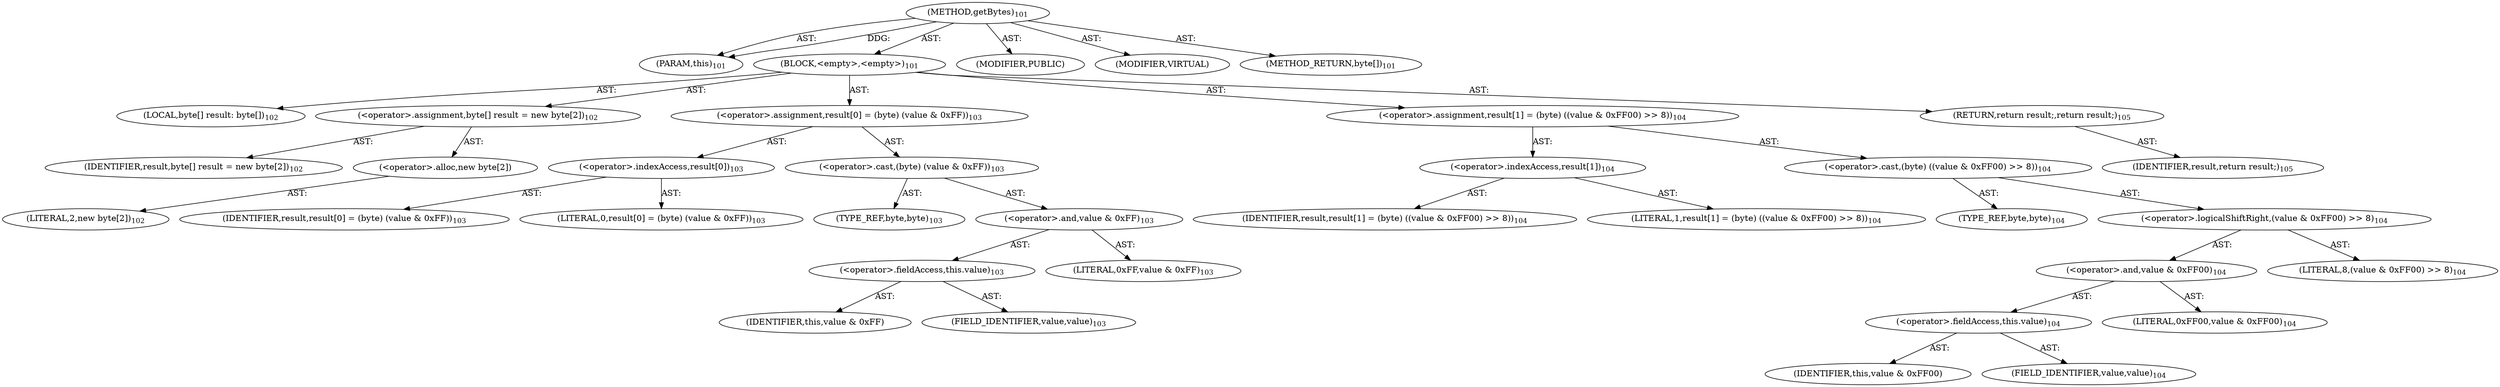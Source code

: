 digraph "getBytes" {  
"111669149699" [label = <(METHOD,getBytes)<SUB>101</SUB>> ]
"115964116999" [label = <(PARAM,this)<SUB>101</SUB>> ]
"25769803779" [label = <(BLOCK,&lt;empty&gt;,&lt;empty&gt;)<SUB>101</SUB>> ]
"94489280512" [label = <(LOCAL,byte[] result: byte[])<SUB>102</SUB>> ]
"30064771085" [label = <(&lt;operator&gt;.assignment,byte[] result = new byte[2])<SUB>102</SUB>> ]
"68719476746" [label = <(IDENTIFIER,result,byte[] result = new byte[2])<SUB>102</SUB>> ]
"30064771086" [label = <(&lt;operator&gt;.alloc,new byte[2])> ]
"90194313221" [label = <(LITERAL,2,new byte[2])<SUB>102</SUB>> ]
"30064771087" [label = <(&lt;operator&gt;.assignment,result[0] = (byte) (value &amp; 0xFF))<SUB>103</SUB>> ]
"30064771088" [label = <(&lt;operator&gt;.indexAccess,result[0])<SUB>103</SUB>> ]
"68719476747" [label = <(IDENTIFIER,result,result[0] = (byte) (value &amp; 0xFF))<SUB>103</SUB>> ]
"90194313222" [label = <(LITERAL,0,result[0] = (byte) (value &amp; 0xFF))<SUB>103</SUB>> ]
"30064771089" [label = <(&lt;operator&gt;.cast,(byte) (value &amp; 0xFF))<SUB>103</SUB>> ]
"180388626432" [label = <(TYPE_REF,byte,byte)<SUB>103</SUB>> ]
"30064771090" [label = <(&lt;operator&gt;.and,value &amp; 0xFF)<SUB>103</SUB>> ]
"30064771091" [label = <(&lt;operator&gt;.fieldAccess,this.value)<SUB>103</SUB>> ]
"68719476748" [label = <(IDENTIFIER,this,value &amp; 0xFF)> ]
"55834574851" [label = <(FIELD_IDENTIFIER,value,value)<SUB>103</SUB>> ]
"90194313223" [label = <(LITERAL,0xFF,value &amp; 0xFF)<SUB>103</SUB>> ]
"30064771092" [label = <(&lt;operator&gt;.assignment,result[1] = (byte) ((value &amp; 0xFF00) &gt;&gt; 8))<SUB>104</SUB>> ]
"30064771093" [label = <(&lt;operator&gt;.indexAccess,result[1])<SUB>104</SUB>> ]
"68719476749" [label = <(IDENTIFIER,result,result[1] = (byte) ((value &amp; 0xFF00) &gt;&gt; 8))<SUB>104</SUB>> ]
"90194313224" [label = <(LITERAL,1,result[1] = (byte) ((value &amp; 0xFF00) &gt;&gt; 8))<SUB>104</SUB>> ]
"30064771094" [label = <(&lt;operator&gt;.cast,(byte) ((value &amp; 0xFF00) &gt;&gt; 8))<SUB>104</SUB>> ]
"180388626433" [label = <(TYPE_REF,byte,byte)<SUB>104</SUB>> ]
"30064771095" [label = <(&lt;operator&gt;.logicalShiftRight,(value &amp; 0xFF00) &gt;&gt; 8)<SUB>104</SUB>> ]
"30064771096" [label = <(&lt;operator&gt;.and,value &amp; 0xFF00)<SUB>104</SUB>> ]
"30064771097" [label = <(&lt;operator&gt;.fieldAccess,this.value)<SUB>104</SUB>> ]
"68719476750" [label = <(IDENTIFIER,this,value &amp; 0xFF00)> ]
"55834574852" [label = <(FIELD_IDENTIFIER,value,value)<SUB>104</SUB>> ]
"90194313225" [label = <(LITERAL,0xFF00,value &amp; 0xFF00)<SUB>104</SUB>> ]
"90194313226" [label = <(LITERAL,8,(value &amp; 0xFF00) &gt;&gt; 8)<SUB>104</SUB>> ]
"146028888064" [label = <(RETURN,return result;,return result;)<SUB>105</SUB>> ]
"68719476751" [label = <(IDENTIFIER,result,return result;)<SUB>105</SUB>> ]
"133143986183" [label = <(MODIFIER,PUBLIC)> ]
"133143986184" [label = <(MODIFIER,VIRTUAL)> ]
"128849018883" [label = <(METHOD_RETURN,byte[])<SUB>101</SUB>> ]
  "111669149699" -> "115964116999"  [ label = "AST: "] 
  "111669149699" -> "25769803779"  [ label = "AST: "] 
  "111669149699" -> "133143986183"  [ label = "AST: "] 
  "111669149699" -> "133143986184"  [ label = "AST: "] 
  "111669149699" -> "128849018883"  [ label = "AST: "] 
  "25769803779" -> "94489280512"  [ label = "AST: "] 
  "25769803779" -> "30064771085"  [ label = "AST: "] 
  "25769803779" -> "30064771087"  [ label = "AST: "] 
  "25769803779" -> "30064771092"  [ label = "AST: "] 
  "25769803779" -> "146028888064"  [ label = "AST: "] 
  "30064771085" -> "68719476746"  [ label = "AST: "] 
  "30064771085" -> "30064771086"  [ label = "AST: "] 
  "30064771086" -> "90194313221"  [ label = "AST: "] 
  "30064771087" -> "30064771088"  [ label = "AST: "] 
  "30064771087" -> "30064771089"  [ label = "AST: "] 
  "30064771088" -> "68719476747"  [ label = "AST: "] 
  "30064771088" -> "90194313222"  [ label = "AST: "] 
  "30064771089" -> "180388626432"  [ label = "AST: "] 
  "30064771089" -> "30064771090"  [ label = "AST: "] 
  "30064771090" -> "30064771091"  [ label = "AST: "] 
  "30064771090" -> "90194313223"  [ label = "AST: "] 
  "30064771091" -> "68719476748"  [ label = "AST: "] 
  "30064771091" -> "55834574851"  [ label = "AST: "] 
  "30064771092" -> "30064771093"  [ label = "AST: "] 
  "30064771092" -> "30064771094"  [ label = "AST: "] 
  "30064771093" -> "68719476749"  [ label = "AST: "] 
  "30064771093" -> "90194313224"  [ label = "AST: "] 
  "30064771094" -> "180388626433"  [ label = "AST: "] 
  "30064771094" -> "30064771095"  [ label = "AST: "] 
  "30064771095" -> "30064771096"  [ label = "AST: "] 
  "30064771095" -> "90194313226"  [ label = "AST: "] 
  "30064771096" -> "30064771097"  [ label = "AST: "] 
  "30064771096" -> "90194313225"  [ label = "AST: "] 
  "30064771097" -> "68719476750"  [ label = "AST: "] 
  "30064771097" -> "55834574852"  [ label = "AST: "] 
  "146028888064" -> "68719476751"  [ label = "AST: "] 
  "111669149699" -> "115964116999"  [ label = "DDG: "] 
}
